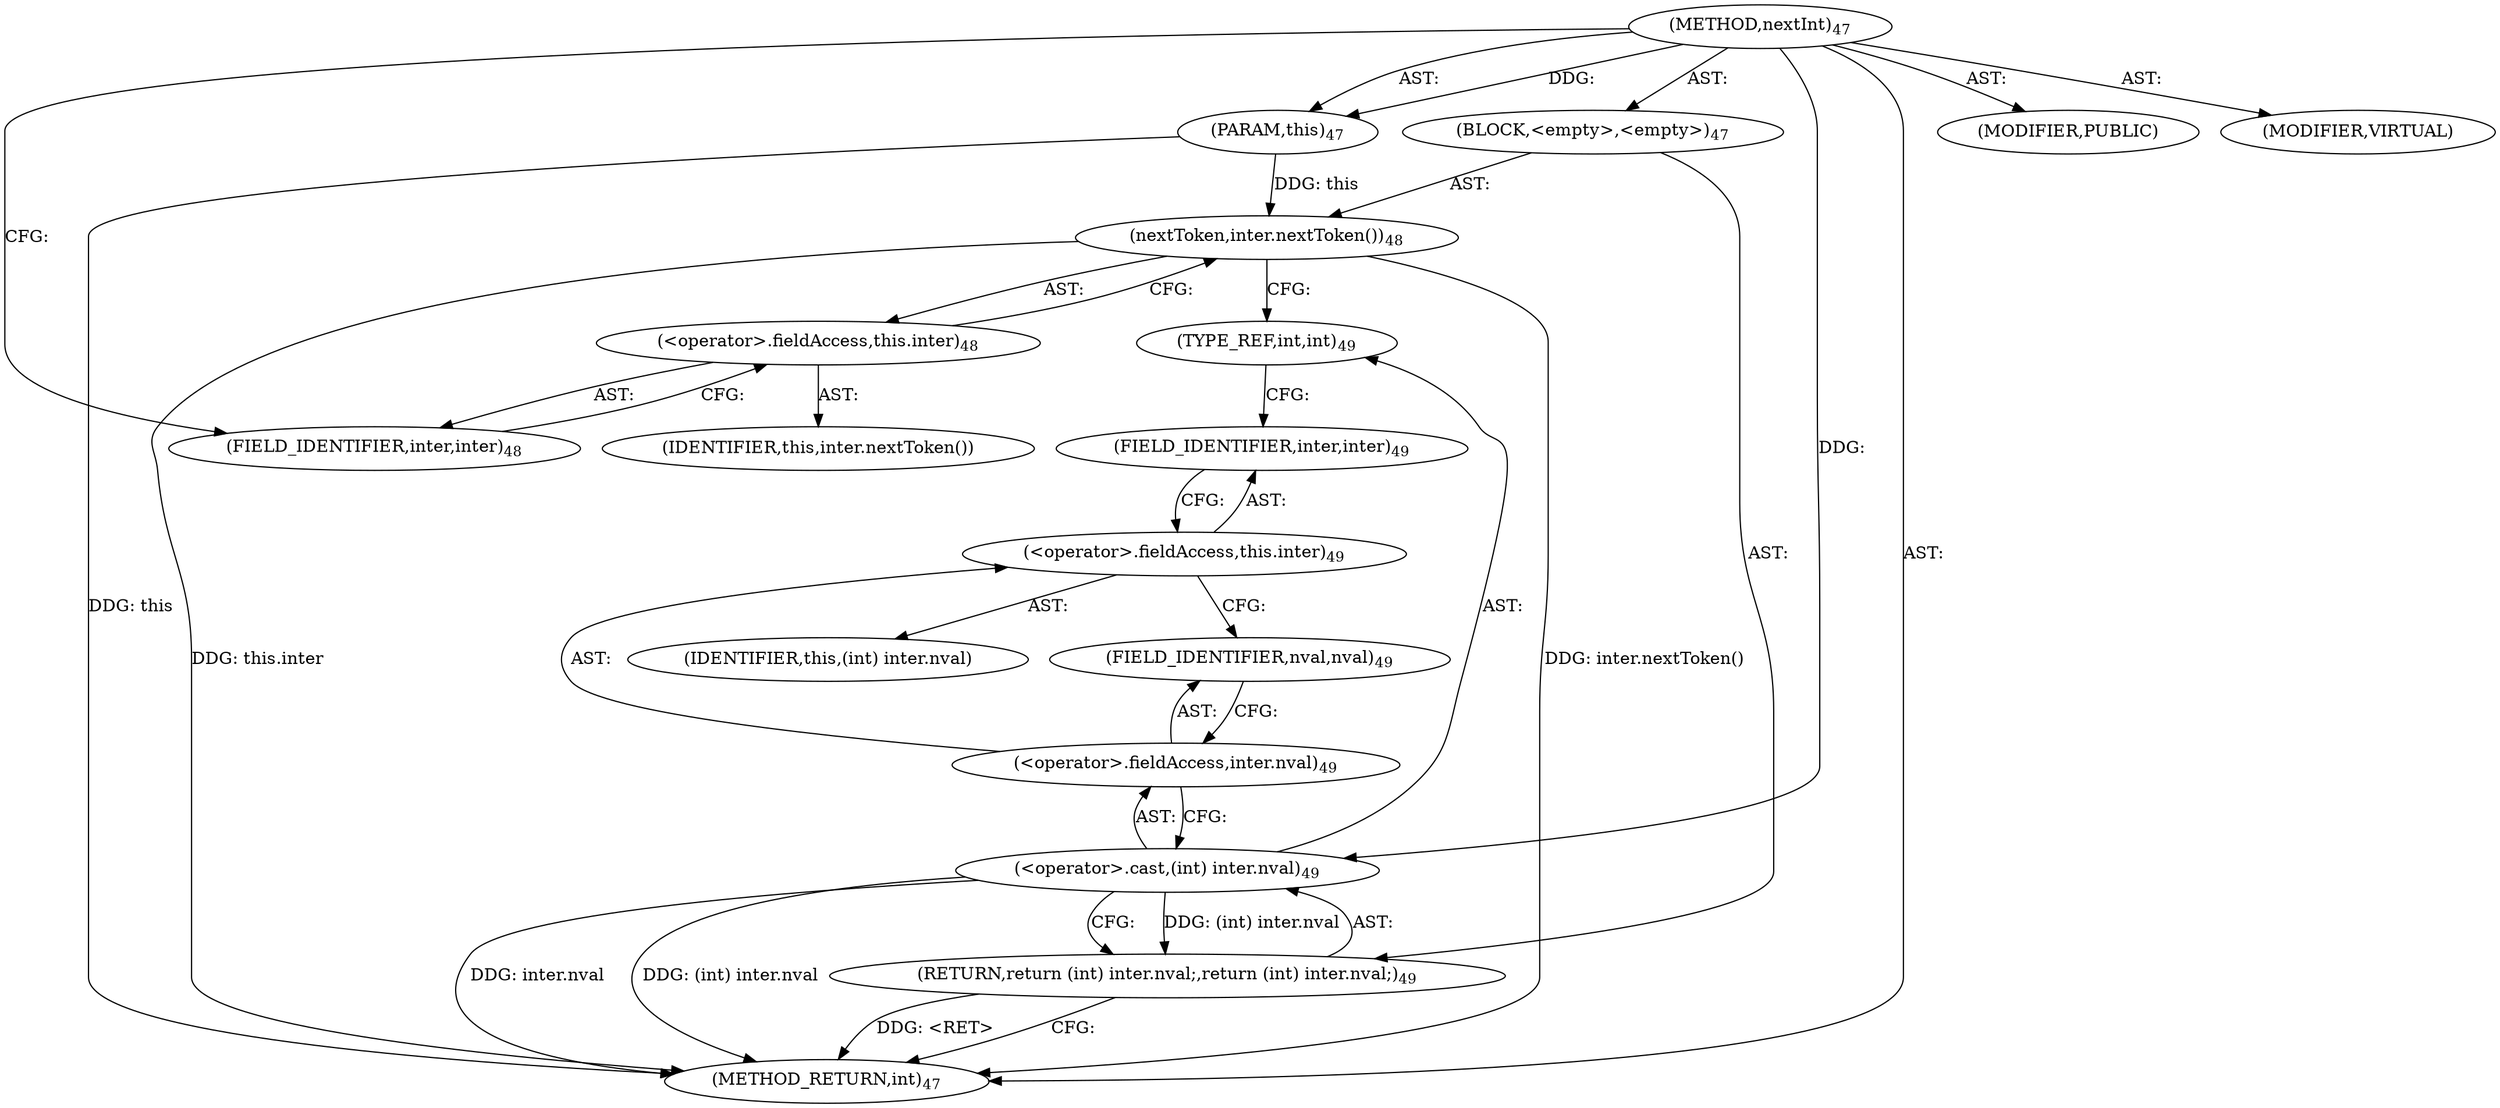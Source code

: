 digraph "nextInt" {  
"225" [label = <(METHOD,nextInt)<SUB>47</SUB>> ]
"226" [label = <(PARAM,this)<SUB>47</SUB>> ]
"227" [label = <(BLOCK,&lt;empty&gt;,&lt;empty&gt;)<SUB>47</SUB>> ]
"228" [label = <(nextToken,inter.nextToken())<SUB>48</SUB>> ]
"229" [label = <(&lt;operator&gt;.fieldAccess,this.inter)<SUB>48</SUB>> ]
"230" [label = <(IDENTIFIER,this,inter.nextToken())> ]
"231" [label = <(FIELD_IDENTIFIER,inter,inter)<SUB>48</SUB>> ]
"232" [label = <(RETURN,return (int) inter.nval;,return (int) inter.nval;)<SUB>49</SUB>> ]
"233" [label = <(&lt;operator&gt;.cast,(int) inter.nval)<SUB>49</SUB>> ]
"234" [label = <(TYPE_REF,int,int)<SUB>49</SUB>> ]
"235" [label = <(&lt;operator&gt;.fieldAccess,inter.nval)<SUB>49</SUB>> ]
"236" [label = <(&lt;operator&gt;.fieldAccess,this.inter)<SUB>49</SUB>> ]
"237" [label = <(IDENTIFIER,this,(int) inter.nval)> ]
"238" [label = <(FIELD_IDENTIFIER,inter,inter)<SUB>49</SUB>> ]
"239" [label = <(FIELD_IDENTIFIER,nval,nval)<SUB>49</SUB>> ]
"240" [label = <(MODIFIER,PUBLIC)> ]
"241" [label = <(MODIFIER,VIRTUAL)> ]
"242" [label = <(METHOD_RETURN,int)<SUB>47</SUB>> ]
  "225" -> "226"  [ label = "AST: "] 
  "225" -> "227"  [ label = "AST: "] 
  "225" -> "240"  [ label = "AST: "] 
  "225" -> "241"  [ label = "AST: "] 
  "225" -> "242"  [ label = "AST: "] 
  "227" -> "228"  [ label = "AST: "] 
  "227" -> "232"  [ label = "AST: "] 
  "228" -> "229"  [ label = "AST: "] 
  "229" -> "230"  [ label = "AST: "] 
  "229" -> "231"  [ label = "AST: "] 
  "232" -> "233"  [ label = "AST: "] 
  "233" -> "234"  [ label = "AST: "] 
  "233" -> "235"  [ label = "AST: "] 
  "235" -> "236"  [ label = "AST: "] 
  "235" -> "239"  [ label = "AST: "] 
  "236" -> "237"  [ label = "AST: "] 
  "236" -> "238"  [ label = "AST: "] 
  "228" -> "234"  [ label = "CFG: "] 
  "232" -> "242"  [ label = "CFG: "] 
  "229" -> "228"  [ label = "CFG: "] 
  "233" -> "232"  [ label = "CFG: "] 
  "231" -> "229"  [ label = "CFG: "] 
  "234" -> "238"  [ label = "CFG: "] 
  "235" -> "233"  [ label = "CFG: "] 
  "236" -> "239"  [ label = "CFG: "] 
  "239" -> "235"  [ label = "CFG: "] 
  "238" -> "236"  [ label = "CFG: "] 
  "225" -> "231"  [ label = "CFG: "] 
  "232" -> "242"  [ label = "DDG: &lt;RET&gt;"] 
  "226" -> "242"  [ label = "DDG: this"] 
  "228" -> "242"  [ label = "DDG: this.inter"] 
  "228" -> "242"  [ label = "DDG: inter.nextToken()"] 
  "233" -> "242"  [ label = "DDG: inter.nval"] 
  "233" -> "242"  [ label = "DDG: (int) inter.nval"] 
  "225" -> "226"  [ label = "DDG: "] 
  "233" -> "232"  [ label = "DDG: (int) inter.nval"] 
  "226" -> "228"  [ label = "DDG: this"] 
  "225" -> "233"  [ label = "DDG: "] 
}
